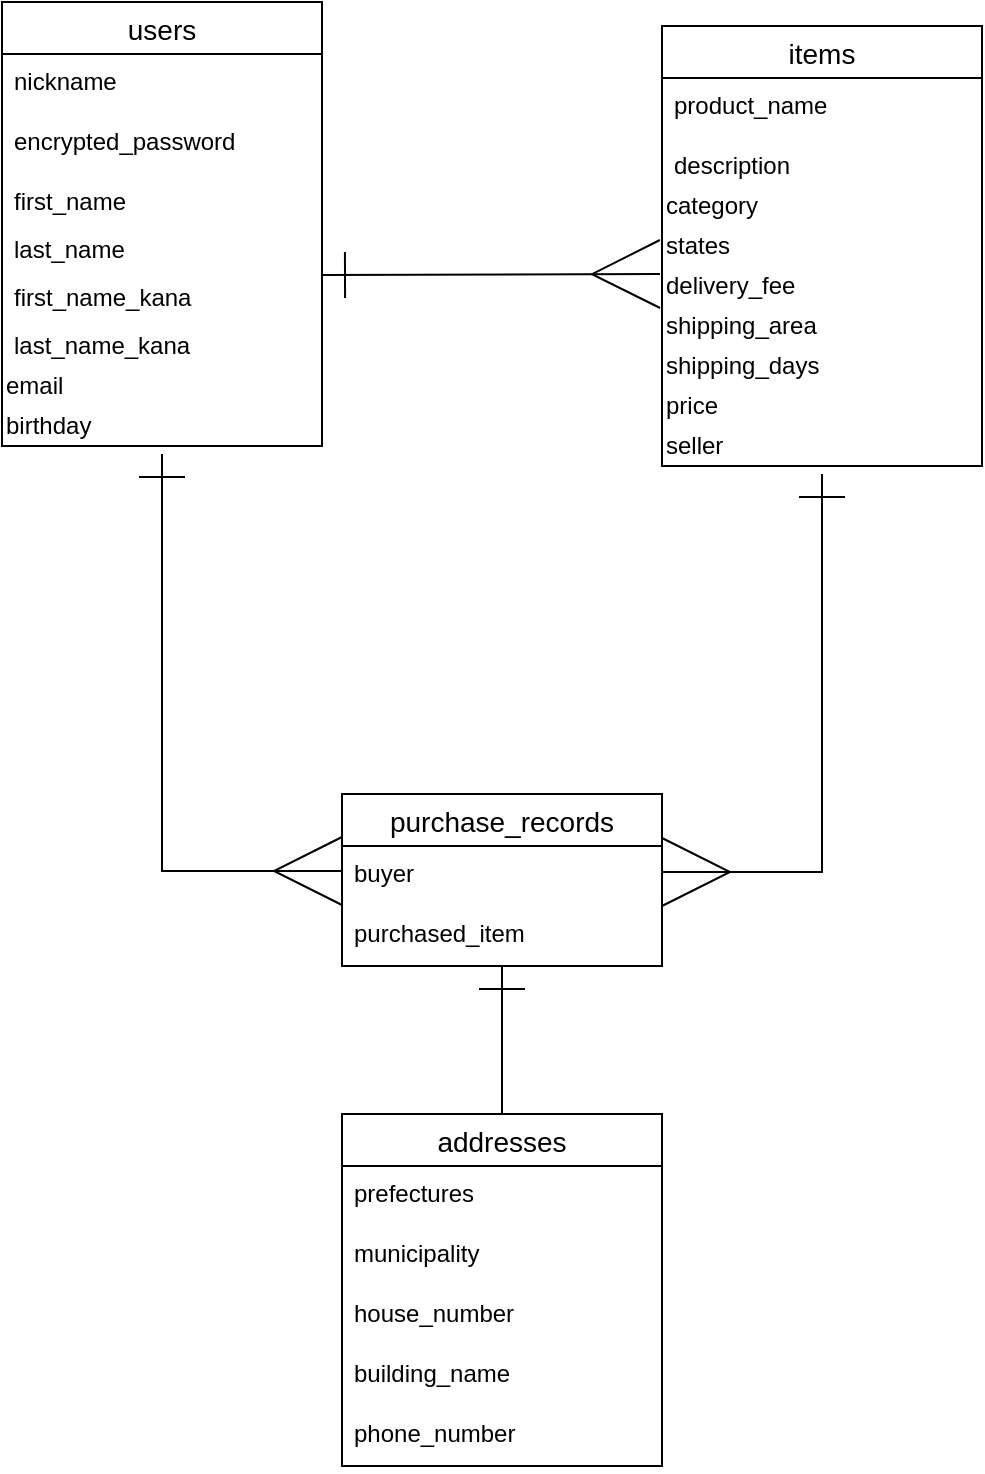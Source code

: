 <mxfile version="14.2.4" type="embed">
    <diagram id="gOtSqEJ89d_hvVQ6JH47" name="ページ1">
        <mxGraphModel dx="335" dy="548" grid="1" gridSize="10" guides="1" tooltips="1" connect="1" arrows="1" fold="1" page="1" pageScale="1" pageWidth="827" pageHeight="1169" math="0" shadow="0">
            <root>
                <mxCell id="0"/>
                <mxCell id="1" parent="0"/>
                <mxCell id="2" value="users" style="swimlane;fontStyle=0;childLayout=stackLayout;horizontal=1;startSize=26;horizontalStack=0;resizeParent=1;resizeParentMax=0;resizeLast=0;collapsible=1;marginBottom=0;align=center;fontSize=14;" parent="1" vertex="1">
                    <mxGeometry x="10" y="124" width="160" height="222" as="geometry">
                        <mxRectangle x="30" y="170" width="70" height="26" as="alternateBounds"/>
                    </mxGeometry>
                </mxCell>
                <mxCell id="3" value="nickname" style="text;strokeColor=none;fillColor=none;spacingLeft=4;spacingRight=4;overflow=hidden;rotatable=0;points=[[0,0.5],[1,0.5]];portConstraint=eastwest;fontSize=12;" parent="2" vertex="1">
                    <mxGeometry y="26" width="160" height="30" as="geometry"/>
                </mxCell>
                <mxCell id="4" value="encrypted_password" style="text;strokeColor=none;fillColor=none;spacingLeft=4;spacingRight=4;overflow=hidden;rotatable=0;points=[[0,0.5],[1,0.5]];portConstraint=eastwest;fontSize=12;" parent="2" vertex="1">
                    <mxGeometry y="56" width="160" height="30" as="geometry"/>
                </mxCell>
                <mxCell id="5" value="first_name" style="text;strokeColor=none;fillColor=none;spacingLeft=4;spacingRight=4;overflow=hidden;rotatable=0;points=[[0,0.5],[1,0.5]];portConstraint=eastwest;fontSize=12;" parent="2" vertex="1">
                    <mxGeometry y="86" width="160" height="24" as="geometry"/>
                </mxCell>
                <mxCell id="35" value="last_name" style="text;strokeColor=none;fillColor=none;spacingLeft=4;spacingRight=4;overflow=hidden;rotatable=0;points=[[0,0.5],[1,0.5]];portConstraint=eastwest;fontSize=12;" parent="2" vertex="1">
                    <mxGeometry y="110" width="160" height="24" as="geometry"/>
                </mxCell>
                <mxCell id="36" value="first_name_kana" style="text;strokeColor=none;fillColor=none;spacingLeft=4;spacingRight=4;overflow=hidden;rotatable=0;points=[[0,0.5],[1,0.5]];portConstraint=eastwest;fontSize=12;" parent="2" vertex="1">
                    <mxGeometry y="134" width="160" height="24" as="geometry"/>
                </mxCell>
                <mxCell id="37" value="last_name_kana" style="text;strokeColor=none;fillColor=none;spacingLeft=4;spacingRight=4;overflow=hidden;rotatable=0;points=[[0,0.5],[1,0.5]];portConstraint=eastwest;fontSize=12;" parent="2" vertex="1">
                    <mxGeometry y="158" width="160" height="24" as="geometry"/>
                </mxCell>
                <mxCell id="9" value="email" style="text;html=1;resizable=0;autosize=1;align=left;verticalAlign=middle;points=[];fillColor=none;strokeColor=none;rounded=0;" parent="2" vertex="1">
                    <mxGeometry y="182" width="160" height="20" as="geometry"/>
                </mxCell>
                <mxCell id="21" value="birthday" style="text;html=1;resizable=0;autosize=1;align=left;verticalAlign=middle;points=[];fillColor=none;strokeColor=none;rounded=0;" parent="2" vertex="1">
                    <mxGeometry y="202" width="160" height="20" as="geometry"/>
                </mxCell>
                <mxCell id="13" value="items" style="swimlane;fontStyle=0;childLayout=stackLayout;horizontal=1;startSize=26;horizontalStack=0;resizeParent=1;resizeParentMax=0;resizeLast=0;collapsible=1;marginBottom=0;align=center;fontSize=14;" parent="1" vertex="1">
                    <mxGeometry x="340" y="136" width="160" height="220" as="geometry">
                        <mxRectangle x="30" y="170" width="70" height="26" as="alternateBounds"/>
                    </mxGeometry>
                </mxCell>
                <mxCell id="15" value="product_name" style="text;strokeColor=none;fillColor=none;spacingLeft=4;spacingRight=4;overflow=hidden;rotatable=0;points=[[0,0.5],[1,0.5]];portConstraint=eastwest;fontSize=12;" parent="13" vertex="1">
                    <mxGeometry y="26" width="160" height="30" as="geometry"/>
                </mxCell>
                <mxCell id="16" value="description" style="text;strokeColor=none;fillColor=none;spacingLeft=4;spacingRight=4;overflow=hidden;rotatable=0;points=[[0,0.5],[1,0.5]];portConstraint=eastwest;fontSize=12;" parent="13" vertex="1">
                    <mxGeometry y="56" width="160" height="24" as="geometry"/>
                </mxCell>
                <mxCell id="17" value="category" style="text;html=1;resizable=0;autosize=1;align=left;verticalAlign=middle;points=[];fillColor=none;strokeColor=none;rounded=0;" parent="13" vertex="1">
                    <mxGeometry y="80" width="160" height="20" as="geometry"/>
                </mxCell>
                <mxCell id="18" value="states" style="text;html=1;resizable=0;autosize=1;align=left;verticalAlign=middle;points=[];fillColor=none;strokeColor=none;rounded=0;" parent="13" vertex="1">
                    <mxGeometry y="100" width="160" height="20" as="geometry"/>
                </mxCell>
                <mxCell id="22" value="delivery_fee" style="text;html=1;resizable=0;autosize=1;align=left;verticalAlign=middle;points=[];fillColor=none;strokeColor=none;rounded=0;" parent="13" vertex="1">
                    <mxGeometry y="120" width="160" height="20" as="geometry"/>
                </mxCell>
                <mxCell id="23" value="shipping_area" style="text;html=1;resizable=0;autosize=1;align=left;verticalAlign=middle;points=[];fillColor=none;strokeColor=none;rounded=0;" parent="13" vertex="1">
                    <mxGeometry y="140" width="160" height="20" as="geometry"/>
                </mxCell>
                <mxCell id="24" value="shipping_days" style="text;html=1;resizable=0;autosize=1;align=left;verticalAlign=middle;points=[];fillColor=none;strokeColor=none;rounded=0;" parent="13" vertex="1">
                    <mxGeometry y="160" width="160" height="20" as="geometry"/>
                </mxCell>
                <mxCell id="25" value="price" style="text;html=1;resizable=0;autosize=1;align=left;verticalAlign=middle;points=[];fillColor=none;strokeColor=none;rounded=0;" parent="13" vertex="1">
                    <mxGeometry y="180" width="160" height="20" as="geometry"/>
                </mxCell>
                <mxCell id="34" value="seller" style="text;html=1;resizable=0;autosize=1;align=left;verticalAlign=middle;points=[];fillColor=none;strokeColor=none;rounded=0;" parent="13" vertex="1">
                    <mxGeometry y="200" width="160" height="20" as="geometry"/>
                </mxCell>
                <mxCell id="26" value="purchase_records" style="swimlane;fontStyle=0;childLayout=stackLayout;horizontal=1;startSize=26;horizontalStack=0;resizeParent=1;resizeParentMax=0;resizeLast=0;collapsible=1;marginBottom=0;align=center;fontSize=14;" parent="1" vertex="1">
                    <mxGeometry x="180" y="520" width="160" height="86" as="geometry"/>
                </mxCell>
                <mxCell id="27" value="buyer" style="text;strokeColor=none;fillColor=none;spacingLeft=4;spacingRight=4;overflow=hidden;rotatable=0;points=[[0,0.5],[1,0.5]];portConstraint=eastwest;fontSize=12;" parent="26" vertex="1">
                    <mxGeometry y="26" width="160" height="30" as="geometry"/>
                </mxCell>
                <mxCell id="28" value="purchased_item" style="text;strokeColor=none;fillColor=none;spacingLeft=4;spacingRight=4;overflow=hidden;rotatable=0;points=[[0,0.5],[1,0.5]];portConstraint=eastwest;fontSize=12;" parent="26" vertex="1">
                    <mxGeometry y="56" width="160" height="30" as="geometry"/>
                </mxCell>
                <mxCell id="30" value="addresses" style="swimlane;fontStyle=0;childLayout=stackLayout;horizontal=1;startSize=26;horizontalStack=0;resizeParent=1;resizeParentMax=0;resizeLast=0;collapsible=1;marginBottom=0;align=center;fontSize=14;" parent="1" vertex="1">
                    <mxGeometry x="180" y="680" width="160" height="176" as="geometry"/>
                </mxCell>
                <mxCell id="31" value="prefectures" style="text;strokeColor=none;fillColor=none;spacingLeft=4;spacingRight=4;overflow=hidden;rotatable=0;points=[[0,0.5],[1,0.5]];portConstraint=eastwest;fontSize=12;" parent="30" vertex="1">
                    <mxGeometry y="26" width="160" height="30" as="geometry"/>
                </mxCell>
                <mxCell id="32" value="municipality" style="text;strokeColor=none;fillColor=none;spacingLeft=4;spacingRight=4;overflow=hidden;rotatable=0;points=[[0,0.5],[1,0.5]];portConstraint=eastwest;fontSize=12;" parent="30" vertex="1">
                    <mxGeometry y="56" width="160" height="30" as="geometry"/>
                </mxCell>
                <mxCell id="33" value="house_number" style="text;strokeColor=none;fillColor=none;spacingLeft=4;spacingRight=4;overflow=hidden;rotatable=0;points=[[0,0.5],[1,0.5]];portConstraint=eastwest;fontSize=12;" parent="30" vertex="1">
                    <mxGeometry y="86" width="160" height="30" as="geometry"/>
                </mxCell>
                <mxCell id="41" value="building_name" style="text;strokeColor=none;fillColor=none;spacingLeft=4;spacingRight=4;overflow=hidden;rotatable=0;points=[[0,0.5],[1,0.5]];portConstraint=eastwest;fontSize=12;" parent="30" vertex="1">
                    <mxGeometry y="116" width="160" height="30" as="geometry"/>
                </mxCell>
                <mxCell id="42" value="phone_number" style="text;strokeColor=none;fillColor=none;spacingLeft=4;spacingRight=4;overflow=hidden;rotatable=0;points=[[0,0.5],[1,0.5]];portConstraint=eastwest;fontSize=12;" parent="30" vertex="1">
                    <mxGeometry y="146" width="160" height="30" as="geometry"/>
                </mxCell>
                <mxCell id="46" style="edgeStyle=orthogonalEdgeStyle;rounded=0;orthogonalLoop=1;jettySize=auto;html=1;endArrow=ERmany;endFill=0;startSize=21;endSize=32;entryX=0;entryY=0.5;entryDx=0;entryDy=0;entryPerimeter=0;startArrow=ERone;startFill=0;" parent="1" edge="1">
                    <mxGeometry relative="1" as="geometry">
                        <mxPoint x="90" y="350" as="sourcePoint"/>
                        <mxPoint x="180" y="558.5" as="targetPoint"/>
                        <Array as="points">
                            <mxPoint x="90" y="559"/>
                        </Array>
                    </mxGeometry>
                </mxCell>
                <mxCell id="47" style="edgeStyle=orthogonalEdgeStyle;rounded=0;orthogonalLoop=1;jettySize=auto;html=1;endArrow=ERmany;endFill=0;startSize=21;endSize=32;startArrow=ERone;startFill=0;" parent="1" edge="1">
                    <mxGeometry relative="1" as="geometry">
                        <mxPoint x="420" y="360" as="sourcePoint"/>
                        <mxPoint x="340" y="559" as="targetPoint"/>
                        <Array as="points">
                            <mxPoint x="420" y="559"/>
                        </Array>
                    </mxGeometry>
                </mxCell>
                <mxCell id="49" value="" style="endArrow=none;html=1;rounded=0;entryX=0.5;entryY=0;entryDx=0;entryDy=0;startArrow=ERone;startFill=0;startSize=21;" parent="1" source="28" target="30" edge="1">
                    <mxGeometry relative="1" as="geometry">
                        <mxPoint x="200" y="640" as="sourcePoint"/>
                        <mxPoint x="360" y="640" as="targetPoint"/>
                    </mxGeometry>
                </mxCell>
                <mxCell id="50" value="" style="endArrow=ERmany;html=1;rounded=0;startArrow=ERone;startFill=0;endFill=0;endSize=32;startSize=21;" parent="1" edge="1">
                    <mxGeometry relative="1" as="geometry">
                        <mxPoint x="170" y="260.5" as="sourcePoint"/>
                        <mxPoint x="339" y="260" as="targetPoint"/>
                    </mxGeometry>
                </mxCell>
            </root>
        </mxGraphModel>
    </diagram>
</mxfile>